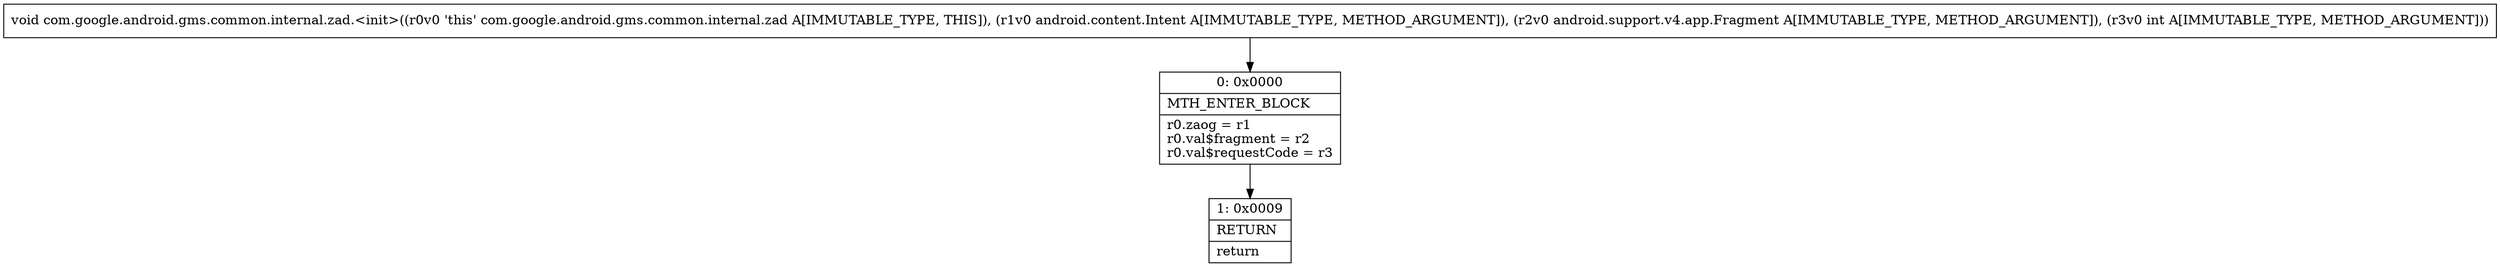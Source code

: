 digraph "CFG forcom.google.android.gms.common.internal.zad.\<init\>(Landroid\/content\/Intent;Landroid\/support\/v4\/app\/Fragment;I)V" {
Node_0 [shape=record,label="{0\:\ 0x0000|MTH_ENTER_BLOCK\l|r0.zaog = r1\lr0.val$fragment = r2\lr0.val$requestCode = r3\l}"];
Node_1 [shape=record,label="{1\:\ 0x0009|RETURN\l|return\l}"];
MethodNode[shape=record,label="{void com.google.android.gms.common.internal.zad.\<init\>((r0v0 'this' com.google.android.gms.common.internal.zad A[IMMUTABLE_TYPE, THIS]), (r1v0 android.content.Intent A[IMMUTABLE_TYPE, METHOD_ARGUMENT]), (r2v0 android.support.v4.app.Fragment A[IMMUTABLE_TYPE, METHOD_ARGUMENT]), (r3v0 int A[IMMUTABLE_TYPE, METHOD_ARGUMENT])) }"];
MethodNode -> Node_0;
Node_0 -> Node_1;
}

